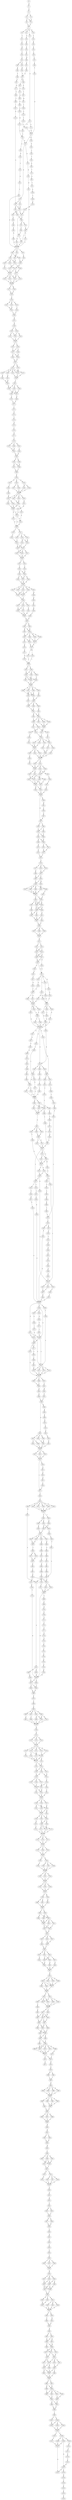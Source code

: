 strict digraph  {
	S0 -> S1 [ label = D ];
	S1 -> S2 [ label = G ];
	S2 -> S3 [ label = L ];
	S2 -> S4 [ label = I ];
	S3 -> S5 [ label = A ];
	S3 -> S6 [ label = T ];
	S4 -> S5 [ label = A ];
	S5 -> S7 [ label = P ];
	S6 -> S7 [ label = P ];
	S7 -> S8 [ label = E ];
	S7 -> S9 [ label = Q ];
	S7 -> S10 [ label = D ];
	S7 -> S11 [ label = T ];
	S8 -> S12 [ label = S ];
	S9 -> S13 [ label = P ];
	S10 -> S14 [ label = A ];
	S11 -> S15 [ label = Q ];
	S12 -> S16 [ label = L ];
	S13 -> S17 [ label = G ];
	S13 -> S18 [ label = N ];
	S14 -> S19 [ label = K ];
	S15 -> S20 [ label = R ];
	S16 -> S21 [ label = Q ];
	S17 -> S22 [ label = D ];
	S18 -> S23 [ label = T ];
	S19 -> S24 [ label = S ];
	S20 -> S25 [ label = V ];
	S21 -> S26 [ label = T ];
	S22 -> S27 [ label = E ];
	S22 -> S28 [ label = F ];
	S23 -> S29 [ label = S ];
	S23 -> S27 [ label = E ];
	S24 -> S30 [ label = I ];
	S25 -> S31 [ label = E ];
	S26 -> S32 [ label = L ];
	S27 -> S33 [ label = Q ];
	S27 -> S34 [ label = N ];
	S28 -> S35 [ label = R ];
	S29 -> S36 [ label = D ];
	S30 -> S37 [ label = T ];
	S31 -> S38 [ label = W ];
	S32 -> S39 [ label = S ];
	S32 -> S40 [ label = R ];
	S33 -> S41 [ label = S ];
	S33 -> S42 [ label = L ];
	S34 -> S43 [ label = K ];
	S35 -> S44 [ label = L ];
	S36 -> S45 [ label = V ];
	S37 -> S46 [ label = L ];
	S38 -> S47 [ label = A ];
	S39 -> S48 [ label = H ];
	S40 -> S49 [ label = K ];
	S41 -> S50 [ label = E ];
	S41 -> S51 [ label = K ];
	S42 -> S51 [ label = K ];
	S43 -> S52 [ label = N ];
	S44 -> S53 [ label = T ];
	S45 -> S54 [ label = D ];
	S46 -> S55 [ label = T ];
	S47 -> S56 [ label = G ];
	S48 -> S57 [ label = G ];
	S49 -> S58 [ label = S ];
	S50 -> S59 [ label = D ];
	S51 -> S60 [ label = H ];
	S51 -> S61 [ label = S ];
	S52 -> S62 [ label = A ];
	S53 -> S63 [ label = E ];
	S54 -> S64 [ label = V ];
	S55 -> S22 [ label = D ];
	S56 -> S57 [ label = G ];
	S57 -> S65 [ label = C ];
	S57 -> S66 [ label = P ];
	S58 -> S67 [ label = S ];
	S59 -> S68 [ label = S ];
	S60 -> S69 [ label = A ];
	S61 -> S70 [ label = T ];
	S61 -> S68 [ label = S ];
	S62 -> S71 [ label = I ];
	S62 -> S72 [ label = L ];
	S63 -> S73 [ label = T ];
	S64 -> S74 [ label = P ];
	S65 -> S75 [ label = S ];
	S66 -> S76 [ label = P ];
	S67 -> S77 [ label = Q ];
	S68 -> S78 [ label = G ];
	S68 -> S79 [ label = A ];
	S69 -> S80 [ label = D ];
	S70 -> S81 [ label = H ];
	S70 -> S71 [ label = I ];
	S71 -> S74 [ label = P ];
	S72 -> S74 [ label = P ];
	S73 -> S82 [ label = E ];
	S74 -> S83 [ label = T ];
	S74 -> S84 [ label = V ];
	S74 -> S85 [ label = L ];
	S75 -> S86 [ label = N ];
	S76 -> S87 [ label = V ];
	S77 -> S88 [ label = P ];
	S78 -> S89 [ label = T ];
	S79 -> S62 [ label = A ];
	S80 -> S90 [ label = P ];
	S81 -> S74 [ label = P ];
	S82 -> S91 [ label = C ];
	S83 -> S92 [ label = F ];
	S84 -> S93 [ label = Y ];
	S84 -> S94 [ label = Q ];
	S85 -> S95 [ label = S ];
	S86 -> S96 [ label = P ];
	S87 -> S97 [ label = M ];
	S88 -> S98 [ label = T ];
	S89 -> S70 [ label = T ];
	S90 -> S99 [ label = Q ];
	S91 -> S100 [ label = G ];
	S92 -> S101 [ label = D ];
	S93 -> S102 [ label = P ];
	S93 -> S103 [ label = G ];
	S93 -> S101 [ label = D ];
	S94 -> S104 [ label = E ];
	S95 -> S104 [ label = E ];
	S96 -> S105 [ label = E ];
	S97 -> S106 [ label = C ];
	S98 -> S107 [ label = I ];
	S99 -> S74 [ label = P ];
	S100 -> S108 [ label = S ];
	S101 -> S109 [ label = S ];
	S101 -> S110 [ label = I ];
	S102 -> S111 [ label = G ];
	S103 -> S112 [ label = T ];
	S104 -> S111 [ label = G ];
	S105 -> S113 [ label = W ];
	S106 -> S114 [ label = S ];
	S107 -> S115 [ label = K ];
	S108 -> S116 [ label = A ];
	S109 -> S117 [ label = F ];
	S110 -> S118 [ label = L ];
	S111 -> S118 [ label = L ];
	S111 -> S117 [ label = F ];
	S112 -> S118 [ label = L ];
	S113 -> S23 [ label = T ];
	S114 -> S119 [ label = S ];
	S115 -> S41 [ label = S ];
	S116 -> S120 [ label = D ];
	S117 -> S121 [ label = M ];
	S117 -> S122 [ label = L ];
	S118 -> S123 [ label = Q ];
	S118 -> S121 [ label = M ];
	S118 -> S124 [ label = K ];
	S119 -> S125 [ label = S ];
	S120 -> S61 [ label = S ];
	S121 -> S126 [ label = F ];
	S122 -> S126 [ label = F ];
	S123 -> S126 [ label = F ];
	S124 -> S126 [ label = F ];
	S125 -> S22 [ label = D ];
	S126 -> S127 [ label = C ];
	S126 -> S128 [ label = R ];
	S127 -> S129 [ label = A ];
	S128 -> S129 [ label = A ];
	S129 -> S130 [ label = S ];
	S130 -> S131 [ label = R ];
	S130 -> S132 [ label = Q ];
	S130 -> S133 [ label = K ];
	S131 -> S134 [ label = N ];
	S132 -> S135 [ label = Y ];
	S133 -> S134 [ label = N ];
	S134 -> S136 [ label = T ];
	S135 -> S136 [ label = T ];
	S136 -> S137 [ label = D ];
	S137 -> S138 [ label = R ];
	S138 -> S139 [ label = V ];
	S138 -> S140 [ label = I ];
	S139 -> S141 [ label = F ];
	S139 -> S142 [ label = Y ];
	S140 -> S143 [ label = H ];
	S140 -> S142 [ label = Y ];
	S141 -> S144 [ label = L ];
	S142 -> S144 [ label = L ];
	S143 -> S144 [ label = L ];
	S144 -> S145 [ label = F ];
	S144 -> S146 [ label = Y ];
	S145 -> S147 [ label = T ];
	S146 -> S147 [ label = T ];
	S146 -> S148 [ label = S ];
	S147 -> S149 [ label = T ];
	S147 -> S150 [ label = K ];
	S148 -> S150 [ label = K ];
	S149 -> S151 [ label = D ];
	S150 -> S151 [ label = D ];
	S151 -> S152 [ label = G ];
	S151 -> S153 [ label = R ];
	S152 -> S154 [ label = Q ];
	S152 -> S155 [ label = T ];
	S152 -> S156 [ label = N ];
	S152 -> S157 [ label = V ];
	S152 -> S158 [ label = K ];
	S153 -> S154 [ label = Q ];
	S154 -> S159 [ label = P ];
	S155 -> S159 [ label = P ];
	S156 -> S160 [ label = R ];
	S157 -> S159 [ label = P ];
	S158 -> S161 [ label = Q ];
	S159 -> S162 [ label = L ];
	S160 -> S163 [ label = M ];
	S161 -> S163 [ label = M ];
	S162 -> S164 [ label = H ];
	S162 -> S165 [ label = S ];
	S162 -> S166 [ label = N ];
	S163 -> S166 [ label = N ];
	S164 -> S167 [ label = C ];
	S165 -> S168 [ label = L ];
	S165 -> S167 [ label = C ];
	S166 -> S167 [ label = C ];
	S167 -> S169 [ label = N ];
	S168 -> S170 [ label = S ];
	S169 -> S171 [ label = F ];
	S170 -> S171 [ label = F ];
	S171 -> S172 [ label = I ];
	S172 -> S173 [ label = P ];
	S173 -> S174 [ label = L ];
	S174 -> S175 [ label = D ];
	S175 -> S176 [ label = I ];
	S176 -> S177 [ label = K ];
	S177 -> S178 [ label = L ];
	S178 -> S179 [ label = E ];
	S178 -> S180 [ label = T ];
	S178 -> S181 [ label = D ];
	S179 -> S182 [ label = N ];
	S180 -> S182 [ label = N ];
	S181 -> S183 [ label = L ];
	S182 -> S184 [ label = W ];
	S183 -> S184 [ label = W ];
	S184 -> S185 [ label = D ];
	S184 -> S186 [ label = E ];
	S185 -> S187 [ label = E ];
	S185 -> S188 [ label = D ];
	S186 -> S188 [ label = D ];
	S187 -> S189 [ label = L ];
	S188 -> S189 [ label = L ];
	S189 -> S190 [ label = P ];
	S190 -> S191 [ label = D ];
	S190 -> S192 [ label = E ];
	S190 -> S193 [ label = A ];
	S191 -> S194 [ label = I ];
	S192 -> S195 [ label = A ];
	S192 -> S196 [ label = M ];
	S193 -> S197 [ label = S ];
	S193 -> S198 [ label = N ];
	S194 -> S199 [ label = L ];
	S195 -> S200 [ label = F ];
	S196 -> S200 [ label = F ];
	S197 -> S200 [ label = F ];
	S198 -> S200 [ label = F ];
	S199 -> S201 [ label = Q ];
	S200 -> S202 [ label = S ];
	S200 -> S203 [ label = E ];
	S200 -> S204 [ label = A ];
	S200 -> S201 [ label = Q ];
	S201 -> S205 [ label = H ];
	S201 -> S206 [ label = L ];
	S202 -> S207 [ label = K ];
	S203 -> S208 [ label = Q ];
	S204 -> S208 [ label = Q ];
	S205 -> S209 [ label = K ];
	S205 -> S210 [ label = P ];
	S206 -> S209 [ label = K ];
	S207 -> S211 [ label = H ];
	S208 -> S209 [ label = K ];
	S209 -> S212 [ label = R ];
	S209 -> S213 [ label = Q ];
	S210 -> S214 [ label = E ];
	S211 -> S213 [ label = Q ];
	S212 -> S215 [ label = N ];
	S213 -> S214 [ label = E ];
	S213 -> S215 [ label = N ];
	S214 -> S215 [ label = N ];
	S215 -> S216 [ label = L ];
	S215 -> S217 [ label = R ];
	S216 -> S218 [ label = V ];
	S217 -> S219 [ label = I ];
	S217 -> S220 [ label = S ];
	S217 -> S221 [ label = Q ];
	S218 -> S222 [ label = L ];
	S219 -> S223 [ label = Q ];
	S219 -> S224 [ label = M ];
	S220 -> S222 [ label = L ];
	S221 -> S223 [ label = Q ];
	S222 -> S225 [ label = V ];
	S222 -> S226 [ label = I ];
	S223 -> S225 [ label = V ];
	S224 -> S226 [ label = I ];
	S225 -> S227 [ label = Q ];
	S225 -> S228 [ label = L ];
	S225 -> S229 [ label = R ];
	S226 -> S228 [ label = L ];
	S227 -> S230 [ label = R ];
	S228 -> S230 [ label = R ];
	S229 -> S230 [ label = R ];
	S230 -> S231 [ label = F ];
	S230 -> S232 [ label = L ];
	S231 -> S233 [ label = V ];
	S232 -> S234 [ label = L ];
	S233 -> S235 [ label = R ];
	S233 -> S236 [ label = Q ];
	S234 -> S236 [ label = Q ];
	S235 -> S237 [ label = E ];
	S235 -> S238 [ label = A ];
	S236 -> S237 [ label = E ];
	S236 -> S239 [ label = N ];
	S237 -> S240 [ label = W ];
	S238 -> S240 [ label = W ];
	S239 -> S240 [ label = W ];
	S240 -> S241 [ label = D ];
	S240 -> S242 [ label = S ];
	S240 -> S243 [ label = H ];
	S240 -> S244 [ label = C ];
	S240 -> S245 [ label = N ];
	S241 -> S246 [ label = A ];
	S242 -> S247 [ label = S ];
	S242 -> S246 [ label = A ];
	S243 -> S248 [ label = M ];
	S244 -> S247 [ label = S ];
	S245 -> S247 [ label = S ];
	S246 -> S249 [ label = L ];
	S247 -> S249 [ label = L ];
	S248 -> S250 [ label = D ];
	S249 -> S251 [ label = P ];
	S249 -> S252 [ label = S ];
	S249 -> S253 [ label = T ];
	S250 -> S254 [ label = D ];
	S251 -> S255 [ label = P ];
	S252 -> S256 [ label = A ];
	S253 -> S257 [ label = T ];
	S253 -> S256 [ label = A ];
	S254 -> S258 [ label = H ];
	S255 -> S259 [ label = M ];
	S256 -> S259 [ label = M ];
	S257 -> S259 [ label = M ];
	S258 -> S260 [ label = L ];
	S259 -> S261 [ label = K ];
	S260 -> S261 [ label = K ];
	S261 -> S262 [ label = Q ];
	S261 -> S263 [ label = N ];
	S262 -> S264 [ label = R ];
	S262 -> S265 [ label = K ];
	S263 -> S264 [ label = R ];
	S264 -> S266 [ label = I ];
	S264 -> S267 [ label = L ];
	S264 -> S268 [ label = M ];
	S264 -> S269 [ label = A ];
	S265 -> S267 [ label = L ];
	S266 -> S270 [ label = L ];
	S266 -> S271 [ label = I ];
	S267 -> S270 [ label = L ];
	S267 -> S272 [ label = E ];
	S268 -> S271 [ label = I ];
	S269 -> S271 [ label = I ];
	S270 -> S273 [ label = R ];
	S271 -> S273 [ label = R ];
	S272 -> S274 [ label = K ];
	S273 -> S275 [ label = K ];
	S273 -> S276 [ label = R ];
	S274 -> S277 [ label = G ];
	S275 -> S278 [ label = S ];
	S276 -> S278 [ label = S ];
	S277 -> S279 [ label = H ];
	S278 -> S280 [ label = G ];
	S278 -> S281 [ label = N ];
	S279 -> S278 [ label = S ];
	S280 -> S282 [ label = Q ];
	S280 -> S283 [ label = L ];
	S280 -> S284 [ label = R ];
	S281 -> S282 [ label = Q ];
	S282 -> S285 [ label = V ];
	S282 -> S286 [ label = L ];
	S282 -> S287 [ label = I ];
	S283 -> S286 [ label = L ];
	S284 -> S285 [ label = V ];
	S285 -> S288 [ label = F ];
	S286 -> S288 [ label = F ];
	S287 -> S288 [ label = F ];
	S288 -> S289 [ label = R ];
	S288 -> S290 [ label = H ];
	S288 -> S291 [ label = C ];
	S288 -> S292 [ label = L ];
	S289 -> S293 [ label = S ];
	S290 -> S293 [ label = S ];
	S291 -> S294 [ label = H ];
	S291 -> S293 [ label = S ];
	S292 -> S295 [ label = D ];
	S293 -> S296 [ label = P ];
	S294 -> S297 [ label = L ];
	S295 -> S296 [ label = P ];
	S296 -> S298 [ label = A ];
	S296 -> S299 [ label = I ];
	S296 -> S300 [ label = R ];
	S297 -> S299 [ label = I ];
	S298 -> S301 [ label = L ];
	S299 -> S301 [ label = L ];
	S300 -> S302 [ label = A ];
	S301 -> S303 [ label = A ];
	S301 -> S304 [ label = Q ];
	S302 -> S303 [ label = A ];
	S303 -> S305 [ label = V ];
	S303 -> S306 [ label = L ];
	S303 -> S307 [ label = S ];
	S303 -> S308 [ label = F ];
	S304 -> S306 [ label = L ];
	S305 -> S309 [ label = E ];
	S306 -> S310 [ label = Q ];
	S306 -> S311 [ label = D ];
	S307 -> S309 [ label = E ];
	S308 -> S309 [ label = E ];
	S309 -> S312 [ label = E ];
	S310 -> S313 [ label = Q ];
	S310 -> S314 [ label = R ];
	S311 -> S315 [ label = D ];
	S312 -> S316 [ label = I ];
	S313 -> S317 [ label = Q ];
	S314 -> S318 [ label = F ];
	S315 -> S316 [ label = I ];
	S316 -> S319 [ label = S ];
	S316 -> S320 [ label = F ];
	S316 -> S321 [ label = A ];
	S316 -> S322 [ label = T ];
	S317 -> S321 [ label = A ];
	S318 -> S323 [ label = P ];
	S319 -> S324 [ label = V ];
	S320 -> S325 [ label = K ];
	S321 -> S326 [ label = A ];
	S321 -> S327 [ label = G ];
	S322 -> S325 [ label = K ];
	S323 -> S325 [ label = K ];
	S324 -> S328 [ label = G ];
	S325 -> S329 [ label = I ];
	S325 -> S330 [ label = E ];
	S325 -> S331 [ label = Q ];
	S326 -> S332 [ label = A ];
	S327 -> S328 [ label = G ];
	S328 -> S333 [ label = Q ];
	S329 -> S334 [ label = C ];
	S330 -> S333 [ label = Q ];
	S331 -> S333 [ label = Q ];
	S332 -> S333 [ label = Q ];
	S333 -> S335 [ label = R ];
	S333 -> S336 [ label = T ];
	S334 -> S337 [ label = A ];
	S335 -> S338 [ label = K ];
	S335 -> S339 [ label = S ];
	S335 -> S340 [ label = R ];
	S336 -> S338 [ label = K ];
	S337 -> S338 [ label = K ];
	S338 -> S341 [ label = Q ];
	S338 -> S342 [ label = N ];
	S339 -> S343 [ label = H ];
	S340 -> S344 [ label = K ];
	S340 -> S343 [ label = H ];
	S341 -> S345 [ label = H ];
	S341 -> S346 [ label = N ];
	S342 -> S347 [ label = S ];
	S343 -> S348 [ label = F ];
	S343 -> S347 [ label = S ];
	S344 -> S349 [ label = T ];
	S345 -> S350 [ label = C ];
	S346 -> S351 [ label = S ];
	S347 -> S350 [ label = C ];
	S347 -> S351 [ label = S ];
	S348 -> S350 [ label = C ];
	S349 -> S352 [ label = T ];
	S350 -> S353 [ label = T ];
	S350 -> S354 [ label = R ];
	S351 -> S353 [ label = T ];
	S352 -> S355 [ label = A ];
	S353 -> S356 [ label = K ];
	S354 -> S356 [ label = K ];
	S355 -> S356 [ label = K ];
	S356 -> S357 [ label = R ];
	S356 -> S358 [ label = G ];
	S357 -> S359 [ label = F ];
	S357 -> S360 [ label = Y ];
	S358 -> S361 [ label = H ];
	S359 -> S362 [ label = L ];
	S360 -> S362 [ label = L ];
	S360 -> S363 [ label = I ];
	S361 -> S364 [ label = C ];
	S362 -> S365 [ label = S ];
	S362 -> S366 [ label = T ];
	S363 -> S366 [ label = T ];
	S364 -> S367 [ label = F ];
	S365 -> S368 [ label = K ];
	S365 -> S369 [ label = R ];
	S366 -> S368 [ label = K ];
	S367 -> S357 [ label = R ];
	S368 -> S370 [ label = T ];
	S368 -> S371 [ label = E ];
	S369 -> S372 [ label = D ];
	S370 -> S373 [ label = D ];
	S371 -> S373 [ label = D ];
	S372 -> S374 [ label = E ];
	S373 -> S375 [ label = V ];
	S374 -> S375 [ label = V ];
	S375 -> S376 [ label = A ];
	S376 -> S377 [ label = E ];
	S376 -> S378 [ label = Q ];
	S376 -> S379 [ label = A ];
	S377 -> S380 [ label = R ];
	S378 -> S381 [ label = A ];
	S379 -> S381 [ label = A ];
	S380 -> S382 [ label = A ];
	S381 -> S383 [ label = S ];
	S381 -> S382 [ label = A ];
	S382 -> S384 [ label = L ];
	S383 -> S384 [ label = L ];
	S383 -> S385 [ label = M ];
	S384 -> S386 [ label = T ];
	S384 -> S387 [ label = S ];
	S384 -> S388 [ label = N ];
	S384 -> S389 [ label = R ];
	S385 -> S390 [ label = D ];
	S386 -> S391 [ label = T ];
	S387 -> S392 [ label = K ];
	S388 -> S392 [ label = K ];
	S389 -> S392 [ label = K ];
	S390 -> S392 [ label = K ];
	S391 -> S393 [ label = A ];
	S392 -> S393 [ label = A ];
	S392 -> S394 [ label = V ];
	S393 -> S395 [ label = K ];
	S393 -> S396 [ label = Q ];
	S394 -> S395 [ label = K ];
	S394 -> S396 [ label = Q ];
	S394 -> S397 [ label = L ];
	S395 -> S398 [ label = Q ];
	S395 -> S399 [ label = N ];
	S396 -> S398 [ label = Q ];
	S396 -> S399 [ label = N ];
	S397 -> S400 [ label = K ];
	S398 -> S401 [ label = E ];
	S399 -> S402 [ label = A ];
	S399 -> S403 [ label = D ];
	S400 -> S403 [ label = D ];
	S401 -> S404 [ label = S ];
	S401 -> S405 [ label = G ];
	S402 -> S405 [ label = G ];
	S403 -> S405 [ label = G ];
	S404 -> S406 [ label = G ];
	S405 -> S406 [ label = G ];
	S406 -> S407 [ label = S ];
	S406 -> S408 [ label = H ];
	S406 -> S409 [ label = F ];
	S407 -> S410 [ label = V ];
	S408 -> S410 [ label = V ];
	S409 -> S410 [ label = V ];
	S410 -> S411 [ label = R ];
	S411 -> S412 [ label = L ];
	S411 -> S413 [ label = V ];
	S412 -> S414 [ label = V ];
	S412 -> S415 [ label = I ];
	S413 -> S414 [ label = V ];
	S413 -> S415 [ label = I ];
	S414 -> S416 [ label = T ];
	S414 -> S417 [ label = A ];
	S415 -> S416 [ label = T ];
	S415 -> S417 [ label = A ];
	S416 -> S418 [ label = K ];
	S417 -> S418 [ label = K ];
	S417 -> S419 [ label = R ];
	S418 -> S420 [ label = P ];
	S418 -> S421 [ label = E ];
	S419 -> S421 [ label = E ];
	S420 -> S422 [ label = G ];
	S421 -> S423 [ label = H ];
	S421 -> S424 [ label = A ];
	S421 -> S425 [ label = S ];
	S421 -> S426 [ label = N ];
	S422 -> S427 [ label = V ];
	S423 -> S428 [ label = V ];
	S424 -> S429 [ label = G ];
	S425 -> S430 [ label = A ];
	S425 -> S431 [ label = H ];
	S426 -> S432 [ label = P ];
	S427 -> S433 [ label = K ];
	S428 -> S434 [ label = F ];
	S429 -> S435 [ label = P ];
	S430 -> S434 [ label = F ];
	S431 -> S436 [ label = D ];
	S432 -> S434 [ label = F ];
	S433 -> S435 [ label = P ];
	S434 -> S437 [ label = P ];
	S434 -> S438 [ label = F ];
	S434 -> S439 [ label = L ];
	S435 -> S440 [ label = L ];
	S435 -> S441 [ label = Q ];
	S436 -> S442 [ label = R ];
	S436 -> S443 [ label = T ];
	S436 -> S444 [ label = P ];
	S437 -> S445 [ label = K ];
	S438 -> S446 [ label = L ];
	S439 -> S447 [ label = P ];
	S440 -> S436 [ label = D ];
	S441 -> S436 [ label = D ];
	S442 -> S448 [ label = K ];
	S443 -> S449 [ label = S ];
	S444 -> S449 [ label = S ];
	S445 -> S450 [ label = R ];
	S445 -> S448 [ label = K ];
	S446 -> S445 [ label = K ];
	S447 -> S448 [ label = K ];
	S448 -> S451 [ label = R ];
	S448 -> S452 [ label = E ];
	S448 -> S453 [ label = K ];
	S448 -> S454 [ label = S ];
	S449 -> S455 [ label = T ];
	S449 -> S456 [ label = A ];
	S450 -> S453 [ label = K ];
	S451 -> S457 [ label = D ];
	S452 -> S458 [ label = C ];
	S453 -> S459 [ label = L ];
	S453 -> S460 [ label = P ];
	S453 -> S461 [ label = F ];
	S454 -> S462 [ label = K ];
	S455 -> S448 [ label = K ];
	S456 -> S448 [ label = K ];
	S457 -> S463 [ label = P ];
	S458 -> S464 [ label = L ];
	S459 -> S462 [ label = K ];
	S460 -> S465 [ label = D ];
	S461 -> S464 [ label = L ];
	S462 -> S466 [ label = C ];
	S462 -> S467 [ label = T ];
	S463 -> S468 [ label = E ];
	S464 -> S469 [ label = E ];
	S464 -> S470 [ label = G ];
	S465 -> S471 [ label = S ];
	S466 -> S472 [ label = L ];
	S467 -> S473 [ label = N ];
	S468 -> S474 [ label = P ];
	S469 -> S475 [ label = K ];
	S469 -> S476 [ label = D ];
	S470 -> S477 [ label = A ];
	S471 -> S478 [ label = I ];
	S472 -> S479 [ label = T ];
	S473 -> S480 [ label = Q ];
	S474 -> S481 [ label = T ];
	S475 -> S482 [ label = G ];
	S476 -> S482 [ label = G ];
	S477 -> S482 [ label = G ];
	S478 -> S483 [ label = G ];
	S479 -> S484 [ label = S ];
	S480 -> S485 [ label = V ];
	S481 -> S486 [ label = H ];
	S482 -> S487 [ label = K ];
	S482 -> S488 [ label = A ];
	S483 -> S482 [ label = G ];
	S484 -> S489 [ label = C ];
	S484 -> S490 [ label = V ];
	S485 -> S491 [ label = H ];
	S486 -> S492 [ label = G ];
	S487 -> S493 [ label = K ];
	S487 -> S494 [ label = T ];
	S488 -> S484 [ label = S ];
	S488 -> S495 [ label = C ];
	S489 -> S496 [ label = L ];
	S490 -> S497 [ label = P ];
	S491 -> S498 [ label = Q ];
	S492 -> S499 [ label = T ];
	S493 -> S490 [ label = V ];
	S494 -> S500 [ label = S ];
	S495 -> S490 [ label = V ];
	S496 -> S501 [ label = S ];
	S497 -> S502 [ label = Q ];
	S497 -> S503 [ label = P ];
	S497 -> S504 [ label = F ];
	S498 -> S505 [ label = T ];
	S499 -> S469 [ label = E ];
	S500 -> S506 [ label = G ];
	S501 -> S507 [ label = P ];
	S502 -> S508 [ label = S ];
	S503 -> S509 [ label = P ];
	S504 -> S509 [ label = P ];
	S505 -> S510 [ label = C ];
	S506 -> S511 [ label = T ];
	S507 -> S512 [ label = L ];
	S507 -> S513 [ label = C ];
	S507 -> S514 [ label = T ];
	S508 -> S515 [ label = A ];
	S509 -> S516 [ label = T ];
	S509 -> S517 [ label = N ];
	S510 -> S518 [ label = L ];
	S511 -> S519 [ label = H ];
	S512 -> S520 [ label = M ];
	S512 -> S515 [ label = A ];
	S513 -> S512 [ label = L ];
	S513 -> S521 [ label = T ];
	S514 -> S522 [ label = I ];
	S514 -> S523 [ label = T ];
	S515 -> S524 [ label = A ];
	S515 -> S525 [ label = Q ];
	S516 -> S507 [ label = P ];
	S517 -> S507 [ label = P ];
	S518 -> S526 [ label = E ];
	S518 -> S527 [ label = A ];
	S519 -> S528 [ label = N ];
	S520 -> S529 [ label = A ];
	S521 -> S515 [ label = A ];
	S522 -> S530 [ label = P ];
	S523 -> S531 [ label = S ];
	S524 -> S532 [ label = S ];
	S525 -> S529 [ label = A ];
	S525 -> S532 [ label = S ];
	S526 -> S533 [ label = P ];
	S527 -> S534 [ label = V ];
	S528 -> S501 [ label = S ];
	S529 -> S535 [ label = C ];
	S529 -> S536 [ label = G ];
	S530 -> S537 [ label = D ];
	S531 -> S538 [ label = L ];
	S532 -> S514 [ label = T ];
	S532 -> S539 [ label = D ];
	S533 -> S540 [ label = P ];
	S534 -> S541 [ label = T ];
	S535 -> S542 [ label = C ];
	S536 -> S543 [ label = L ];
	S537 -> S544 [ label = A ];
	S538 -> S545 [ label = D ];
	S539 -> S543 [ label = L ];
	S540 -> S546 [ label = G ];
	S540 -> S547 [ label = P ];
	S540 -> S548 [ label = S ];
	S541 -> S549 [ label = E ];
	S542 -> S550 [ label = E ];
	S543 -> S551 [ label = A ];
	S543 -> S552 [ label = D ];
	S543 -> S553 [ label = T ];
	S544 -> S540 [ label = P ];
	S545 -> S540 [ label = P ];
	S546 -> S554 [ label = V ];
	S546 -> S555 [ label = E ];
	S546 -> S556 [ label = P ];
	S547 -> S556 [ label = P ];
	S547 -> S557 [ label = A ];
	S548 -> S558 [ label = T ];
	S549 -> S559 [ label = E ];
	S550 -> S560 [ label = K ];
	S551 -> S561 [ label = V ];
	S552 -> S562 [ label = S ];
	S553 -> S561 [ label = V ];
	S554 -> S563 [ label = D ];
	S555 -> S564 [ label = E ];
	S556 -> S565 [ label = S ];
	S556 -> S566 [ label = E ];
	S557 -> S565 [ label = S ];
	S557 -> S566 [ label = E ];
	S558 -> S565 [ label = S ];
	S559 -> S567 [ label = L ];
	S560 -> S568 [ label = E ];
	S561 -> S569 [ label = K ];
	S562 -> S570 [ label = L ];
	S563 -> S571 [ label = E ];
	S564 -> S572 [ label = I ];
	S565 -> S573 [ label = V ];
	S565 -> S574 [ label = S ];
	S565 -> S575 [ label = R ];
	S565 -> S576 [ label = K ];
	S566 -> S577 [ label = G ];
	S566 -> S578 [ label = T ];
	S567 -> S579 [ label = K ];
	S568 -> S580 [ label = S ];
	S569 -> S540 [ label = P ];
	S570 -> S540 [ label = P ];
	S571 -> S581 [ label = V ];
	S572 -> S557 [ label = A ];
	S573 -> S582 [ label = G ];
	S574 -> S582 [ label = G ];
	S575 -> S582 [ label = G ];
	S576 -> S582 [ label = G ];
	S577 -> S583 [ label = S ];
	S578 -> S582 [ label = G ];
	S579 -> S584 [ label = A ];
	S580 -> S510 [ label = C ];
	S581 -> S556 [ label = P ];
	S582 -> S585 [ label = F ];
	S582 -> S586 [ label = Y ];
	S582 -> S587 [ label = C ];
	S583 -> S588 [ label = L ];
	S584 -> S589 [ label = G ];
	S585 -> S590 [ label = L ];
	S586 -> S590 [ label = L ];
	S587 -> S591 [ label = C ];
	S588 -> S592 [ label = G ];
	S589 -> S593 [ label = F ];
	S590 -> S594 [ label = Q ];
	S591 -> S595 [ label = H ];
	S592 -> S576 [ label = K ];
	S593 -> S543 [ label = L ];
	S594 -> S596 [ label = A ];
	S595 -> S597 [ label = V ];
	S596 -> S598 [ label = V ];
	S597 -> S598 [ label = V ];
	S598 -> S599 [ label = D ];
	S598 -> S600 [ label = R ];
	S599 -> S601 [ label = G ];
	S599 -> S602 [ label = N ];
	S599 -> S603 [ label = K ];
	S600 -> S604 [ label = R ];
	S601 -> S605 [ label = S ];
	S601 -> S606 [ label = G ];
	S602 -> S607 [ label = E ];
	S603 -> S607 [ label = E ];
	S604 -> S608 [ label = E ];
	S605 -> S609 [ label = G ];
	S606 -> S609 [ label = G ];
	S607 -> S609 [ label = G ];
	S608 -> S610 [ label = R ];
	S609 -> S611 [ label = R ];
	S609 -> S612 [ label = V ];
	S609 -> S613 [ label = N ];
	S610 -> S614 [ label = S ];
	S611 -> S615 [ label = P ];
	S612 -> S615 [ label = P ];
	S613 -> S615 [ label = P ];
	S614 -> S616 [ label = E ];
	S615 -> S617 [ label = L ];
	S615 -> S618 [ label = L ];
	S616 -> S619 [ label = A ];
	S617 -> S620 [ label = C ];
	S618 -> S621 [ label = A ];
	S619 -> S622 [ label = P ];
	S620 -> S623 [ label = L ];
	S621 -> S624 [ label = E ];
	S622 -> S609 [ label = G ];
	S623 -> S625 [ label = G ];
	S623 -> S626 [ label = S ];
	S623 -> S627 [ label = R ];
	S623 -> S628 [ label = C ];
	S623 -> S629 [ label = K ];
	S623 -> S630 [ label = F ];
	S624 -> S631 [ label = K ];
	S625 -> S632 [ label = C ];
	S626 -> S632 [ label = C ];
	S627 -> S632 [ label = C ];
	S628 -> S632 [ label = C ];
	S629 -> S633 [ label = A ];
	S630 -> S632 [ label = C ];
	S631 -> S634 [ label = L ];
	S632 -> S635 [ label = S ];
	S632 -> S636 [ label = Q ];
	S633 -> S637 [ label = G ];
	S634 -> S617 [ label = L ];
	S635 -> S638 [ label = K ];
	S636 -> S639 [ label = Q ];
	S636 -> S640 [ label = G ];
	S637 -> S641 [ label = G ];
	S638 -> S642 [ label = P ];
	S639 -> S643 [ label = A ];
	S639 -> S642 [ label = P ];
	S640 -> S644 [ label = Q ];
	S641 -> S645 [ label = P ];
	S641 -> S646 [ label = E ];
	S642 -> S647 [ label = T ];
	S643 -> S648 [ label = C ];
	S644 -> S647 [ label = T ];
	S645 -> S649 [ label = W ];
	S646 -> S650 [ label = Q ];
	S647 -> S651 [ label = Q ];
	S647 -> S652 [ label = G ];
	S647 -> S653 [ label = V ];
	S647 -> S654 [ label = C ];
	S648 -> S655 [ label = S ];
	S649 -> S656 [ label = A ];
	S649 -> S657 [ label = D ];
	S650 -> S657 [ label = D ];
	S651 -> S658 [ label = R ];
	S652 -> S659 [ label = Q ];
	S653 -> S660 [ label = K ];
	S654 -> S659 [ label = Q ];
	S655 -> S661 [ label = T ];
	S656 -> S662 [ label = T ];
	S657 -> S662 [ label = T ];
	S657 -> S663 [ label = S ];
	S658 -> S664 [ label = A ];
	S659 -> S665 [ label = T ];
	S660 -> S666 [ label = V ];
	S661 -> S667 [ label = G ];
	S662 -> S668 [ label = R ];
	S663 -> S668 [ label = R ];
	S664 -> S669 [ label = S ];
	S665 -> S670 [ label = K ];
	S665 -> S671 [ label = N ];
	S666 -> S672 [ label = D ];
	S667 -> S673 [ label = A ];
	S667 -> S637 [ label = G ];
	S668 -> S674 [ label = F ];
	S669 -> S675 [ label = A ];
	S670 -> S676 [ label = Q ];
	S671 -> S676 [ label = Q ];
	S672 -> S677 [ label = L ];
	S673 -> S678 [ label = A ];
	S673 -> S679 [ label = S ];
	S674 -> S680 [ label = C ];
	S675 -> S681 [ label = A ];
	S676 -> S682 [ label = E ];
	S677 -> S683 [ label = Q ];
	S678 -> S684 [ label = A ];
	S679 -> S684 [ label = A ];
	S680 -> S685 [ label = S ];
	S681 -> S686 [ label = A ];
	S682 -> S687 [ label = C ];
	S683 -> S688 [ label = R ];
	S684 -> S689 [ label = G ];
	S684 -> S649 [ label = W ];
	S685 -> S690 [ label = R ];
	S685 -> S691 [ label = H ];
	S685 -> S692 [ label = L ];
	S685 -> S693 [ label = Q ];
	S686 -> S667 [ label = G ];
	S687 -> S694 [ label = K ];
	S688 -> S695 [ label = S ];
	S689 -> S696 [ label = S ];
	S690 -> S697 [ label = A ];
	S691 -> S698 [ label = T ];
	S692 -> S699 [ label = N ];
	S692 -> S700 [ label = K ];
	S693 -> S700 [ label = K ];
	S693 -> S701 [ label = D ];
	S694 -> S673 [ label = A ];
	S694 -> S702 [ label = V ];
	S695 -> S703 [ label = S ];
	S696 -> S704 [ label = N ];
	S697 -> S705 [ label = C ];
	S698 -> S705 [ label = C ];
	S699 -> S705 [ label = C ];
	S700 -> S705 [ label = C ];
	S701 -> S705 [ label = C ];
	S702 -> S706 [ label = N ];
	S703 -> S707 [ label = T ];
	S704 -> S708 [ label = P ];
	S705 -> S709 [ label = Q ];
	S706 -> S710 [ label = T ];
	S707 -> S684 [ label = A ];
	S708 -> S711 [ label = G ];
	S709 -> S712 [ label = E ];
	S710 -> S649 [ label = W ];
	S711 -> S713 [ label = T ];
	S712 -> S714 [ label = D ];
	S712 -> S715 [ label = E ];
	S712 -> S716 [ label = G ];
	S713 -> S717 [ label = S ];
	S714 -> S718 [ label = F ];
	S715 -> S718 [ label = F ];
	S716 -> S718 [ label = F ];
	S717 -> S719 [ label = A ];
	S718 -> S720 [ label = N ];
	S718 -> S721 [ label = Q ];
	S718 -> S722 [ label = R ];
	S718 -> S723 [ label = L ];
	S718 -> S724 [ label = W ];
	S719 -> S725 [ label = A ];
	S720 -> S726 [ label = L ];
	S721 -> S727 [ label = M ];
	S722 -> S728 [ label = I ];
	S723 -> S728 [ label = I ];
	S723 -> S729 [ label = V ];
	S724 -> S728 [ label = I ];
	S725 -> S730 [ label = L ];
	S726 -> S731 [ label = R ];
	S727 -> S731 [ label = R ];
	S728 -> S731 [ label = R ];
	S728 -> S732 [ label = Q ];
	S729 -> S731 [ label = R ];
	S730 -> S733 [ label = T ];
	S731 -> S734 [ label = S ];
	S731 -> S735 [ label = T ];
	S732 -> S734 [ label = S ];
	S733 -> S736 [ label = G ];
	S734 -> S737 [ label = Y ];
	S734 -> S738 [ label = N ];
	S734 -> S739 [ label = S ];
	S735 -> S739 [ label = S ];
	S736 -> S740 [ label = A ];
	S737 -> S741 [ label = N ];
	S738 -> S741 [ label = N ];
	S738 -> S742 [ label = Q ];
	S739 -> S742 [ label = Q ];
	S740 -> S743 [ label = A ];
	S741 -> S744 [ label = S ];
	S742 -> S745 [ label = T ];
	S742 -> S746 [ label = G ];
	S742 -> S747 [ label = A ];
	S743 -> S748 [ label = D ];
	S744 -> S749 [ label = C ];
	S744 -> S750 [ label = Y ];
	S745 -> S750 [ label = Y ];
	S746 -> S750 [ label = Y ];
	S747 -> S751 [ label = H ];
	S748 -> S649 [ label = W ];
	S749 -> S752 [ label = V ];
	S750 -> S753 [ label = M ];
	S750 -> S754 [ label = L ];
	S751 -> S753 [ label = M ];
	S752 -> S755 [ label = R ];
	S753 -> S755 [ label = R ];
	S754 -> S755 [ label = R ];
	S755 -> S756 [ label = G ];
	S755 -> S757 [ label = S ];
	S755 -> S758 [ label = A ];
	S756 -> S759 [ label = A ];
	S757 -> S760 [ label = R ];
	S758 -> S761 [ label = K ];
	S758 -> S760 [ label = R ];
	S759 -> S762 [ label = V ];
	S760 -> S763 [ label = M ];
	S760 -> S762 [ label = V ];
	S761 -> S762 [ label = V ];
	S762 -> S764 [ label = R ];
	S762 -> S765 [ label = F ];
	S762 -> S766 [ label = L ];
	S763 -> S766 [ label = L ];
	S764 -> S767 [ label = D ];
	S765 -> S768 [ label = E ];
	S766 -> S768 [ label = E ];
	S766 -> S769 [ label = A ];
	S767 -> S770 [ label = A ];
	S768 -> S771 [ label = V ];
	S768 -> S772 [ label = I ];
	S768 -> S773 [ label = T ];
	S769 -> S773 [ label = T ];
	S770 -> S774 [ label = E ];
	S771 -> S774 [ label = E ];
	S772 -> S774 [ label = E ];
	S773 -> S774 [ label = E ];
	S774 -> S775 [ label = H ];
	S774 -> S776 [ label = Q ];
	S774 -> S777 [ label = R ];
	S775 -> S778 [ label = G ];
	S776 -> S778 [ label = G ];
	S777 -> S778 [ label = G ];
	S778 -> S779 [ label = V ];
	S778 -> S780 [ label = T ];
	S778 -> S781 [ label = I ];
	S779 -> S782 [ label = C ];
	S780 -> S782 [ label = C ];
	S781 -> S782 [ label = C ];
	S782 -> S783 [ label = R ];
	S782 -> S784 [ label = Q ];
	S783 -> S785 [ label = A ];
	S784 -> S786 [ label = H ];
	S784 -> S787 [ label = L ];
	S784 -> S788 [ label = Q ];
	S785 -> S789 [ label = C ];
	S786 -> S789 [ label = C ];
	S787 -> S789 [ label = C ];
	S788 -> S789 [ label = C ];
	S789 -> S790 [ label = G ];
	S789 -> S791 [ label = H ];
	S789 -> S792 [ label = N ];
	S790 -> S793 [ label = L ];
	S791 -> S793 [ label = L ];
	S792 -> S793 [ label = L ];
	S793 -> S794 [ label = D ];
	S793 -> S795 [ label = N ];
	S793 -> S796 [ label = G ];
	S794 -> S797 [ label = A ];
	S795 -> S797 [ label = A ];
	S796 -> S797 [ label = A ];
	S797 -> S798 [ label = Q ];
	S797 -> S799 [ label = H ];
	S798 -> S800 [ label = E ];
	S798 -> S801 [ label = Q ];
	S799 -> S802 [ label = D ];
	S800 -> S803 [ label = L ];
	S801 -> S803 [ label = L ];
	S802 -> S803 [ label = L ];
	S803 -> S804 [ label = F ];
	S803 -> S805 [ label = Y ];
	S804 -> S806 [ label = S ];
	S804 -> S807 [ label = L ];
	S805 -> S807 [ label = L ];
	S805 -> S808 [ label = Q ];
	S806 -> S809 [ label = R ];
	S807 -> S810 [ label = K ];
	S807 -> S809 [ label = R ];
	S807 -> S811 [ label = L ];
	S808 -> S809 [ label = R ];
	S809 -> S812 [ label = V ];
	S809 -> S813 [ label = L ];
	S810 -> S812 [ label = V ];
	S811 -> S813 [ label = L ];
	S812 -> S814 [ label = R ];
	S813 -> S814 [ label = R ];
	S814 -> S815 [ label = G ];
	S814 -> S816 [ label = D ];
	S814 -> S817 [ label = N ];
	S815 -> S818 [ label = T ];
	S816 -> S819 [ label = A ];
	S817 -> S819 [ label = A ];
	S818 -> S820 [ label = P ];
	S819 -> S820 [ label = P ];
	S820 -> S821 [ label = R ];
	S820 -> S822 [ label = P ];
	S820 -> S823 [ label = K ];
	S821 -> S824 [ label = P ];
	S822 -> S825 [ label = S ];
	S822 -> S826 [ label = A ];
	S823 -> S825 [ label = S ];
	S823 -> S827 [ label = I ];
	S824 -> S828 [ label = Q ];
	S825 -> S828 [ label = Q ];
	S826 -> S829 [ label = R ];
	S827 -> S830 [ label = K ];
	S828 -> S831 [ label = R ];
	S829 -> S831 [ label = R ];
	S830 -> S831 [ label = R ];
	S831 -> S832 [ label = K ];
	S832 -> S833 [ label = A ];
	S832 -> S834 [ label = E ];
	S832 -> S835 [ label = S ];
	S832 -> S836 [ label = N ];
	S833 -> S837 [ label = L ];
	S834 -> S838 [ label = M ];
	S834 -> S837 [ label = L ];
	S834 -> S839 [ label = I ];
	S835 -> S837 [ label = L ];
	S836 -> S837 [ label = L ];
	S837 -> S840 [ label = L ];
	S838 -> S840 [ label = L ];
	S839 -> S840 [ label = L ];
	S840 -> S841 [ label = E ];
	S840 -> S842 [ label = D ];
	S841 -> S843 [ label = A ];
	S841 -> S844 [ label = N ];
	S841 -> S845 [ label = S ];
	S842 -> S843 [ label = A ];
	S842 -> S846 [ label = G ];
	S842 -> S847 [ label = V ];
	S843 -> S848 [ label = T ];
	S844 -> S848 [ label = T ];
	S845 -> S849 [ label = S ];
	S846 -> S848 [ label = T ];
	S847 -> S848 [ label = T ];
	S848 -> S850 [ label = V ];
	S848 -> S851 [ label = W ];
	S849 -> S852 [ label = G ];
	S850 -> S853 [ label = M ];
	S851 -> S854 [ label = L ];
	S851 -> S855 [ label = T ];
	S851 -> S853 [ label = M ];
	S852 -> S854 [ label = L ];
	S853 -> S856 [ label = A ];
	S853 -> S857 [ label = S ];
	S854 -> S856 [ label = A ];
	S855 -> S857 [ label = S ];
	S856 -> S858 [ label = V ];
	S856 -> S859 [ label = Q ];
	S857 -> S860 [ label = K ];
	S857 -> S859 [ label = Q ];
	S858 -> S861 [ label = L ];
	S859 -> S861 [ label = L ];
	S859 -> S862 [ label = I ];
	S860 -> S861 [ label = L ];
	S861 -> S863 [ label = S ];
	S861 -> S864 [ label = P ];
	S862 -> S863 [ label = S ];
	S863 -> S865 [ label = V ];
	S863 -> S866 [ label = L ];
	S864 -> S866 [ label = L ];
	S865 -> S867 [ label = E ];
	S866 -> S868 [ label = K ];
	S866 -> S869 [ label = D ];
	S866 -> S870 [ label = N ];
	S866 -> S871 [ label = R ];
	S866 -> S867 [ label = E ];
	S867 -> S872 [ label = Q ];
	S868 -> S873 [ label = E ];
	S869 -> S872 [ label = Q ];
	S870 -> S872 [ label = Q ];
	S871 -> S872 [ label = Q ];
	S872 -> S874 [ label = L ];
	S872 -> S875 [ label = V ];
	S873 -> S874 [ label = L ];
	S874 -> S876 [ label = N ];
	S875 -> S877 [ label = S ];
	S876 -> S878 [ label = E ];
	S878 -> S880 [ label = M ];
	S878 -> S881 [ label = I ];
	S880 -> S882 [ label = I ];
	S881 -> S882 [ label = I ];
	S882 -> S883 [ label = R ];
	S883 -> S884 [ label = E ];
	S883 -> S885 [ label = A ];
	S883 -> S886 [ label = N ];
	S883 -> S887 [ label = D ];
	S884 -> S888 [ label = P ];
	S885 -> S888 [ label = P ];
	S886 -> S888 [ label = P ];
	S887 -> S888 [ label = P ];
	S888 -> S889 [ label = R ];
	S888 -> S890 [ label = V ];
	S888 -> S891 [ label = T ];
	S888 -> S892 [ label = A ];
	S889 -> S893 [ label = A ];
	S890 -> S894 [ label = E ];
	S891 -> S894 [ label = E ];
	S892 -> S894 [ label = E ];
	S893 -> S895 [ label = G ];
	S894 -> S895 [ label = G ];
	S895 -> S896 [ label = Q ];
	S895 -> S897 [ label = D ];
	S895 -> S898 [ label = H ];
	S896 -> S899 [ label = F ];
	S897 -> S899 [ label = F ];
	S898 -> S899 [ label = F ];
	S899 -> S900 [ label = W ];
	S900 -> S901 [ label = Q ];
	S901 -> S902 [ label = A ];
	S901 -> S903 [ label = V ];
	S902 -> S904 [ label = D ];
	S903 -> S904 [ label = D ];
	S904 -> S905 [ label = H ];
	S905 -> S906 [ label = I ];
	S906 -> S907 [ label = Q ];
	S906 -> S908 [ label = R ];
	S906 -> S909 [ label = K ];
	S907 -> S910 [ label = P ];
	S908 -> S911 [ label = A ];
	S908 -> S910 [ label = P ];
	S909 -> S910 [ label = P ];
	S910 -> S912 [ label = V ];
	S911 -> S912 [ label = V ];
	S912 -> S913 [ label = W ];
	S912 -> S914 [ label = Y ];
	S913 -> S915 [ label = N ];
	S914 -> S916 [ label = R ];
	S914 -> S917 [ label = S ];
	S914 -> S918 [ label = G ];
	S915 -> S919 [ label = G ];
	S916 -> S919 [ label = G ];
	S917 -> S919 [ label = G ];
	S918 -> S919 [ label = G ];
	S919 -> S920 [ label = G ];
	S920 -> S921 [ label = G ];
	S921 -> S922 [ label = Q ];
	S922 -> S923 [ label = C ];
	S923 -> S924 [ label = H ];
	S923 -> S925 [ label = S ];
	S924 -> S926 [ label = L ];
	S925 -> S926 [ label = L ];
	S926 -> S927 [ label = D ];
	S926 -> S928 [ label = E ];
	S927 -> S929 [ label = N ];
	S928 -> S929 [ label = N ];
	S929 -> S930 [ label = L ];
	S930 -> S931 [ label = Q ];
	S931 -> S932 [ label = T ];
	S932 -> S933 [ label = L ];
	S933 -> S934 [ label = C ];
	S934 -> S935 [ label = T ];
	S935 -> S936 [ label = V ];
	S935 -> S937 [ label = A ];
	S935 -> S938 [ label = L ];
	S936 -> S939 [ label = C ];
	S937 -> S939 [ label = C ];
	S938 -> S939 [ label = C ];
	S939 -> S940 [ label = H ];
	S940 -> S941 [ label = E ];
	S940 -> S942 [ label = K ];
	S940 -> S943 [ label = R ];
	S941 -> S944 [ label = K ];
	S942 -> S945 [ label = A ];
	S942 -> S946 [ label = E ];
	S943 -> S944 [ label = K ];
	S943 -> S946 [ label = E ];
	S944 -> S947 [ label = K ];
	S944 -> S948 [ label = R ];
	S945 -> S948 [ label = R ];
	S946 -> S947 [ label = K ];
	S946 -> S948 [ label = R ];
	S947 -> S949 [ label = T ];
	S948 -> S949 [ label = T ];
	S949 -> S950 [ label = N ];
	S949 -> S951 [ label = A ];
	S949 -> S952 [ label = T ];
	S950 -> S953 [ label = K ];
	S951 -> S954 [ label = T ];
	S951 -> S955 [ label = Q ];
	S951 -> S956 [ label = R ];
	S952 -> S953 [ label = K ];
	S953 -> S957 [ label = Q ];
	S954 -> S957 [ label = Q ];
	S955 -> S957 [ label = Q ];
	S956 -> S957 [ label = Q ];
	S957 -> S958 [ label = E ];
	S957 -> S959 [ label = A ];
	S958 -> S960 [ label = V ];
	S959 -> S961 [ label = K ];
	S960 -> S962 [ label = E ];
	S961 -> S962 [ label = E ];
	S962 -> S963 [ label = R ];
	S963 -> S964 [ label = R ];
	S963 -> S965 [ label = S ];
	S964 -> S966 [ label = Q ];
	S965 -> S967 [ label = R ];
	S965 -> S966 [ label = Q ];
	S966 -> S968 [ label = M ];
	S966 -> S969 [ label = V ];
	S967 -> S968 [ label = M ];
	S968 -> S970 [ label = V ];
	S968 -> S971 [ label = R ];
	S968 -> S972 [ label = K ];
	S969 -> S971 [ label = R ];
	S970 -> S973 [ label = K ];
	S971 -> S973 [ label = K ];
	S971 -> S974 [ label = R ];
	S972 -> S974 [ label = R ];
	S973 -> S975 [ label = R ];
	S973 -> S976 [ label = S ];
	S974 -> S977 [ label = F ];
	S974 -> S976 [ label = S ];
	S974 -> S978 [ label = Q ];
	S975 -> S979 [ label = A ];
	S976 -> S979 [ label = A ];
	S976 -> S980 [ label = M ];
	S977 -> S981 [ label = S ];
	S978 -> S981 [ label = S ];
	S979 -> S982 [ label = K ];
	S979 -> S983 [ label = A ];
	S980 -> S983 [ label = A ];
	S981 -> S983 [ label = A ];
	S981 -> S984 [ label = L ];
	S982 -> S985 [ label = A ];
	S983 -> S985 [ label = A ];
	S984 -> S985 [ label = A ];
	S985 -> S986 [ label = A ];
	S985 -> S987 [ label = S ];
	S986 -> S988 [ label = Q ];
	S986 -> S989 [ label = K ];
	S987 -> S989 [ label = K ];
	S988 -> S990 [ label = Y ];
	S989 -> S991 [ label = V ];
	S989 -> S990 [ label = Y ];
	S989 -> S992 [ label = L ];
	S989 -> S993 [ label = H ];
	S990 -> S994 [ label = G ];
	S991 -> S995 [ label = A ];
	S992 -> S995 [ label = A ];
	S993 -> S994 [ label = G ];
	S994 -> S996 [ label = A ];
	S994 -> S997 [ label = S ];
	S995 -> S997 [ label = S ];
	S996 -> S998 [ label = D ];
	S997 -> S998 [ label = D ];
	S998 -> S999 [ label = I ];
	S999 -> S1000 [ label = T ];
	S999 -> S1001 [ label = S ];
	S1000 -> S1002 [ label = L ];
	S1000 -> S1003 [ label = T ];
	S1000 -> S1004 [ label = R ];
	S1001 -> S1004 [ label = R ];
	S1002 -> S1005 [ label = F ];
	S1003 -> S1005 [ label = F ];
	S1004 -> S1005 [ label = F ];
	S1005 -> S1006 [ label = F ];
	S1005 -> S1007 [ label = L ];
	S1006 -> S1008 [ label = Q ];
	S1006 -> S1009 [ label = I ];
	S1006 -> S1010 [ label = K ];
	S1007 -> S1011 [ label = V ];
	S1008 -> S1012 [ label = K ];
	S1009 -> S1013 [ label = R ];
	S1009 -> S1012 [ label = K ];
	S1010 -> S1014 [ label = K ];
	S1011 -> S1012 [ label = K ];
	S1012 -> S1015 [ label = K ];
	S1013 -> S1015 [ label = K ];
	S1013 -> S1016 [ label = S ];
	S1014 -> S1017 [ label = A ];
	S1016 -> S1018 [ label = R ];
	S1017 -> S1019 [ label = P ];
	S1018 -> S1020 [ label = T ];
	S1019 -> S1021 [ label = C ];
	S1020 -> S1022 [ label = F ];
	S1021 -> S1013 [ label = R ];
	S1022 -> S1023 [ label = S ];
	S1023 -> S1024 [ label = P ];
}

